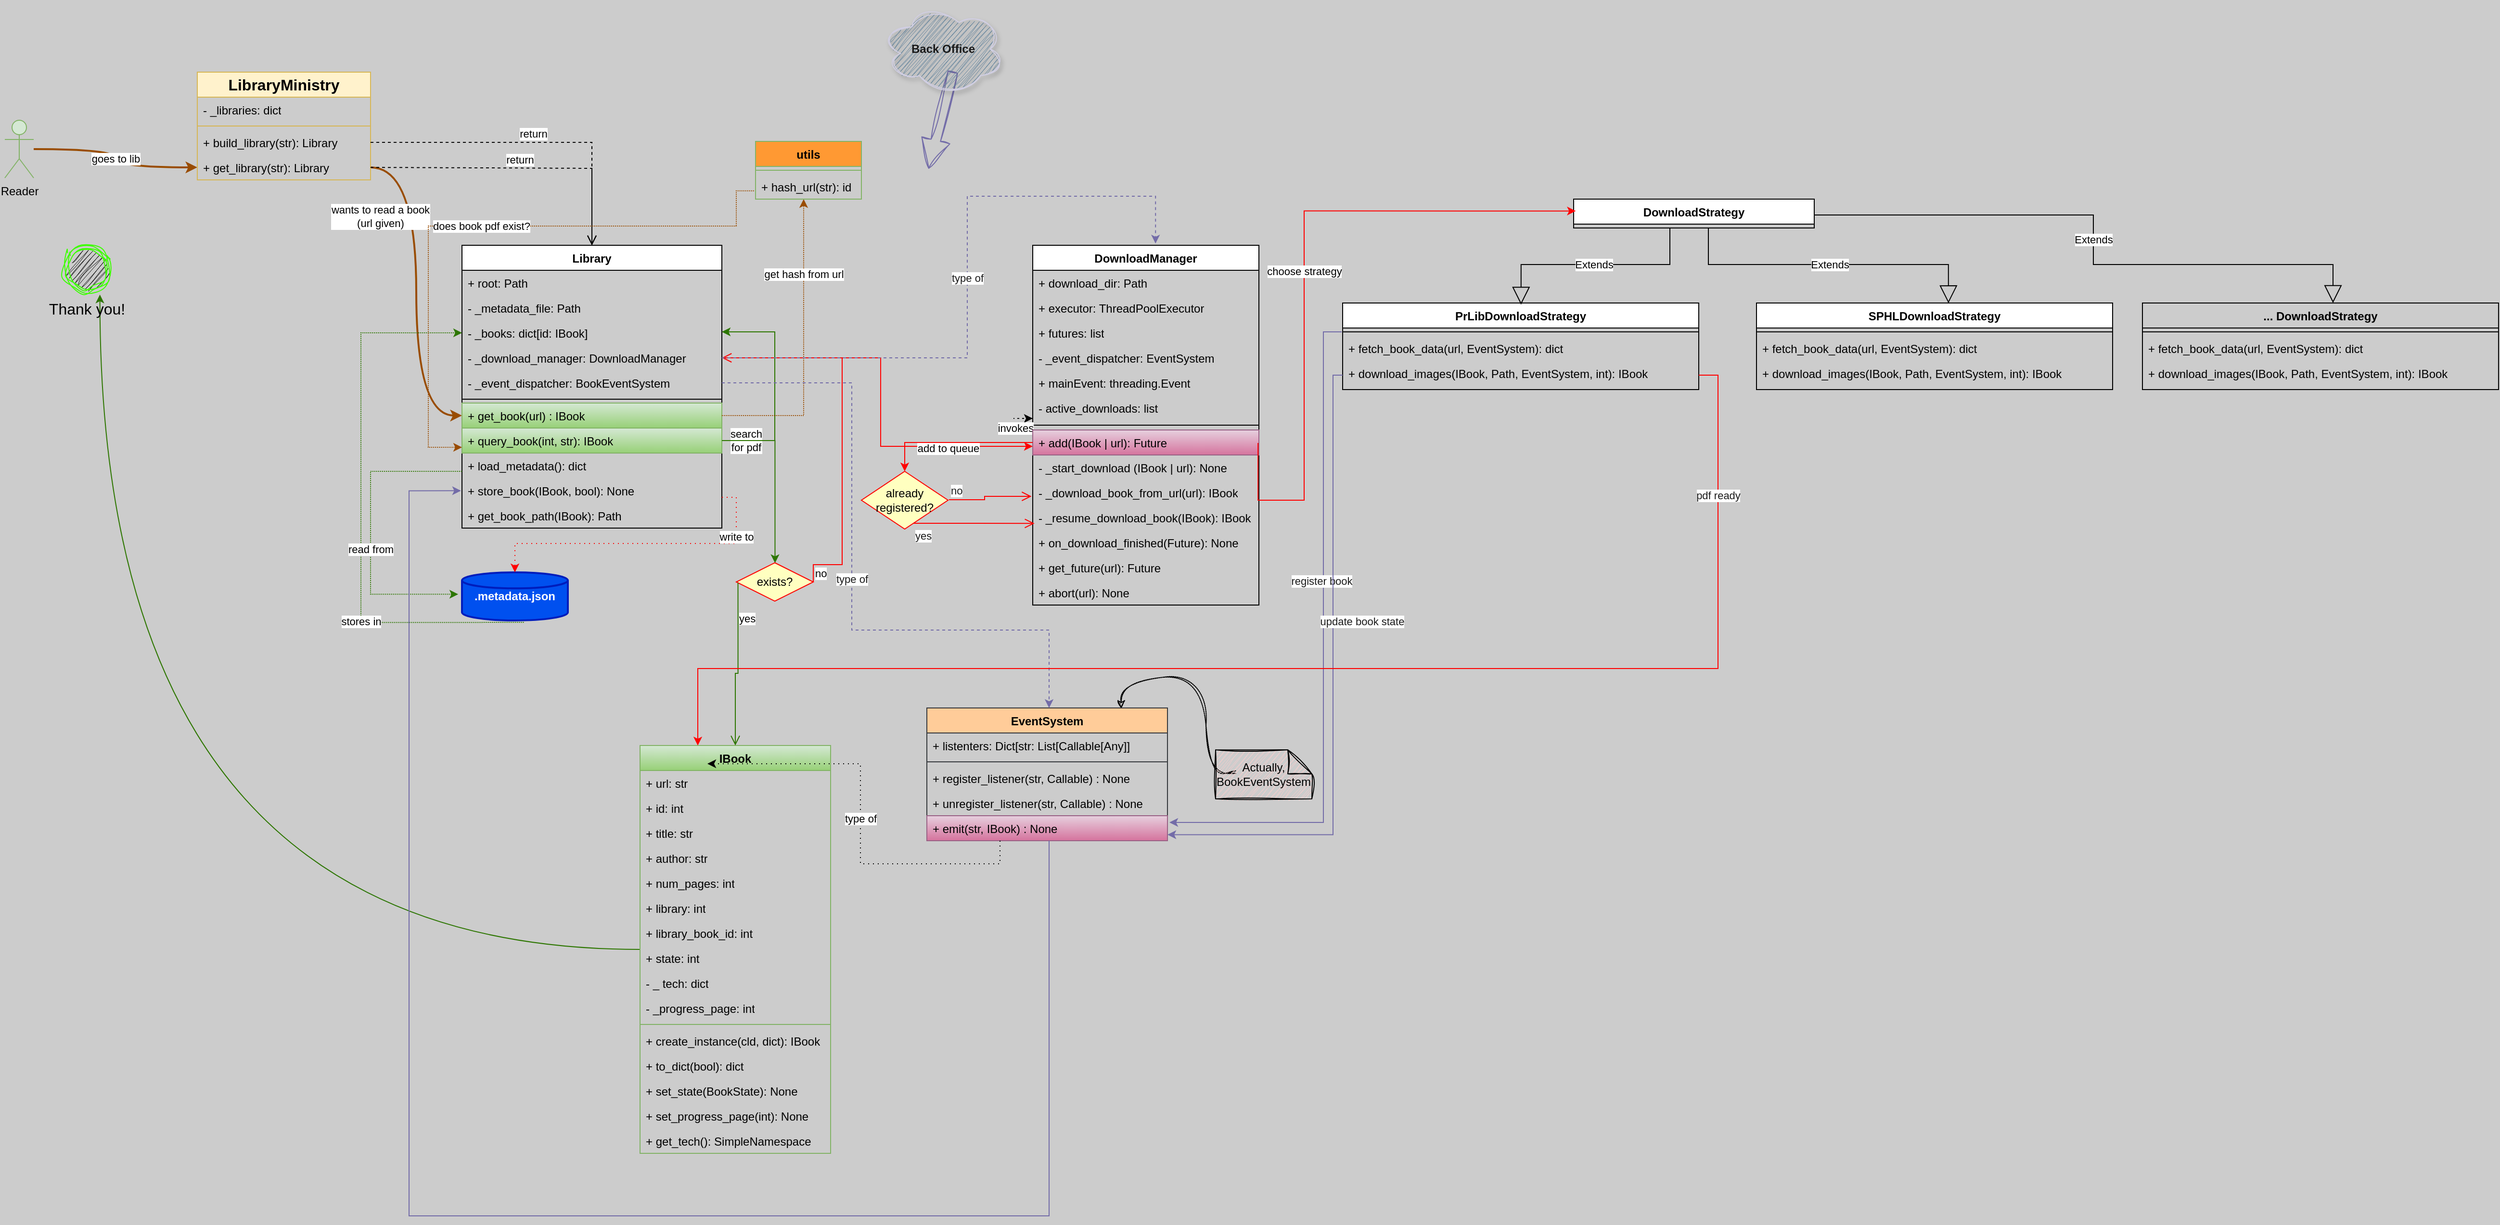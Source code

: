 <mxfile version="22.0.8" type="github">
  <diagram id="C5RBs43oDa-KdzZeNtuy" name="core">
    <mxGraphModel dx="1050" dy="566" grid="1" gridSize="10" guides="1" tooltips="1" connect="1" arrows="1" fold="1" page="1" pageScale="1" pageWidth="1400" pageHeight="500" background="#CCCCCC" math="0" shadow="0">
      <root>
        <mxCell id="WIyWlLk6GJQsqaUBKTNV-0" />
        <mxCell id="WIyWlLk6GJQsqaUBKTNV-1" parent="WIyWlLk6GJQsqaUBKTNV-0" />
        <mxCell id="P9E268Bw0gb1X7N-w08P-104" value="goes to lib" style="edgeStyle=orthogonalEdgeStyle;orthogonalLoop=1;jettySize=auto;html=1;strokeWidth=2;curved=1;strokeColor=#994C00;" parent="WIyWlLk6GJQsqaUBKTNV-1" source="P9E268Bw0gb1X7N-w08P-6" target="P9E268Bw0gb1X7N-w08P-27" edge="1">
          <mxGeometry relative="1" as="geometry">
            <mxPoint x="122" y="231" as="sourcePoint" />
          </mxGeometry>
        </mxCell>
        <mxCell id="P9E268Bw0gb1X7N-w08P-105" value="wants to read a book&lt;br&gt;(url given)" style="edgeStyle=orthogonalEdgeStyle;orthogonalLoop=1;jettySize=auto;html=1;strokeWidth=2;shadow=0;curved=1;strokeColor=#994C00;" parent="WIyWlLk6GJQsqaUBKTNV-1" source="P9E268Bw0gb1X7N-w08P-27" target="P9E268Bw0gb1X7N-w08P-28" edge="1">
          <mxGeometry x="-0.442" y="-38" relative="1" as="geometry">
            <mxPoint x="112" y="361" as="sourcePoint" />
            <mxPoint x="512" y="511" as="targetPoint" />
            <mxPoint as="offset" />
          </mxGeometry>
        </mxCell>
        <mxCell id="P9E268Bw0gb1X7N-w08P-6" value="Reader" style="shape=umlActor;verticalLabelPosition=bottom;verticalAlign=top;html=1;fillColor=#d5e8d4;strokeColor=#82b366;" parent="WIyWlLk6GJQsqaUBKTNV-1" vertex="1">
          <mxGeometry x="82" y="201" width="30" height="60" as="geometry" />
        </mxCell>
        <mxCell id="P9E268Bw0gb1X7N-w08P-15" value="LibraryMinistry" style="swimlane;fontStyle=1;align=center;verticalAlign=middle;childLayout=stackLayout;horizontal=1;startSize=26;horizontalStack=0;resizeParent=1;resizeParentMax=0;resizeLast=0;collapsible=1;marginBottom=0;whiteSpace=wrap;html=1;fillColor=#fff2cc;strokeColor=#d6b656;fontSize=16;" parent="WIyWlLk6GJQsqaUBKTNV-1" vertex="1">
          <mxGeometry x="282" y="151" width="180" height="112" as="geometry">
            <mxRectangle x="110" y="200" width="100" height="30" as="alternateBounds" />
          </mxGeometry>
        </mxCell>
        <mxCell id="P9E268Bw0gb1X7N-w08P-19" value="- _libraries: dict" style="text;strokeColor=none;fillColor=none;align=left;verticalAlign=top;spacingLeft=4;spacingRight=4;overflow=hidden;rotatable=0;points=[[0,0.5],[1,0.5]];portConstraint=eastwest;whiteSpace=wrap;html=1;" parent="P9E268Bw0gb1X7N-w08P-15" vertex="1">
          <mxGeometry y="26" width="180" height="26" as="geometry" />
        </mxCell>
        <mxCell id="P9E268Bw0gb1X7N-w08P-17" value="" style="line;strokeWidth=1;fillColor=none;align=left;verticalAlign=middle;spacingTop=-1;spacingLeft=3;spacingRight=3;rotatable=0;labelPosition=right;points=[];portConstraint=eastwest;strokeColor=inherit;" parent="P9E268Bw0gb1X7N-w08P-15" vertex="1">
          <mxGeometry y="52" width="180" height="8" as="geometry" />
        </mxCell>
        <mxCell id="P9E268Bw0gb1X7N-w08P-18" value="+ build_library(str): Library" style="text;strokeColor=none;fillColor=none;align=left;verticalAlign=top;spacingLeft=4;spacingRight=4;overflow=hidden;rotatable=0;points=[[0,0.5],[1,0.5]];portConstraint=eastwest;whiteSpace=wrap;html=1;" parent="P9E268Bw0gb1X7N-w08P-15" vertex="1">
          <mxGeometry y="60" width="180" height="26" as="geometry" />
        </mxCell>
        <mxCell id="P9E268Bw0gb1X7N-w08P-27" value="+ get_library(str): Library" style="text;strokeColor=none;fillColor=none;align=left;verticalAlign=top;spacingLeft=4;spacingRight=4;overflow=hidden;rotatable=0;points=[[0,0.5],[1,0.5]];portConstraint=eastwest;whiteSpace=wrap;html=1;" parent="P9E268Bw0gb1X7N-w08P-15" vertex="1">
          <mxGeometry y="86" width="180" height="26" as="geometry" />
        </mxCell>
        <mxCell id="P9E268Bw0gb1X7N-w08P-23" value="Library" style="swimlane;fontStyle=1;align=center;verticalAlign=top;childLayout=stackLayout;horizontal=1;startSize=26;horizontalStack=0;resizeParent=1;resizeParentMax=0;resizeLast=0;collapsible=1;marginBottom=0;whiteSpace=wrap;html=1;" parent="WIyWlLk6GJQsqaUBKTNV-1" vertex="1">
          <mxGeometry x="557" y="331" width="270" height="294" as="geometry" />
        </mxCell>
        <mxCell id="P9E268Bw0gb1X7N-w08P-24" value="+ root: Path" style="text;strokeColor=none;fillColor=none;align=left;verticalAlign=top;spacingLeft=4;spacingRight=4;overflow=hidden;rotatable=0;points=[[0,0.5],[1,0.5]];portConstraint=eastwest;whiteSpace=wrap;html=1;" parent="P9E268Bw0gb1X7N-w08P-23" vertex="1">
          <mxGeometry y="26" width="270" height="26" as="geometry" />
        </mxCell>
        <mxCell id="P9E268Bw0gb1X7N-w08P-30" value="- _metadata_file: Path" style="text;strokeColor=none;fillColor=none;align=left;verticalAlign=top;spacingLeft=4;spacingRight=4;overflow=hidden;rotatable=0;points=[[0,0.5],[1,0.5]];portConstraint=eastwest;whiteSpace=wrap;html=1;" parent="P9E268Bw0gb1X7N-w08P-23" vertex="1">
          <mxGeometry y="52" width="270" height="26" as="geometry" />
        </mxCell>
        <mxCell id="P9E268Bw0gb1X7N-w08P-33" value="- _books: dict[id: IBook]" style="text;strokeColor=none;fillColor=none;align=left;verticalAlign=top;spacingLeft=4;spacingRight=4;overflow=hidden;rotatable=0;points=[[0,0.5],[1,0.5]];portConstraint=eastwest;whiteSpace=wrap;html=1;" parent="P9E268Bw0gb1X7N-w08P-23" vertex="1">
          <mxGeometry y="78" width="270" height="26" as="geometry" />
        </mxCell>
        <mxCell id="P9E268Bw0gb1X7N-w08P-36" value="- _download_manager: DownloadManager" style="text;strokeColor=none;fillColor=none;align=left;verticalAlign=top;spacingLeft=4;spacingRight=4;overflow=hidden;rotatable=0;points=[[0,0.5],[1,0.5]];portConstraint=eastwest;whiteSpace=wrap;html=1;" parent="P9E268Bw0gb1X7N-w08P-23" vertex="1">
          <mxGeometry y="104" width="270" height="26" as="geometry" />
        </mxCell>
        <mxCell id="P9E268Bw0gb1X7N-w08P-35" value="- _event_dispatcher: BookEventSystem" style="text;strokeColor=none;fillColor=none;align=left;verticalAlign=top;spacingLeft=4;spacingRight=4;overflow=hidden;rotatable=0;points=[[0,0.5],[1,0.5]];portConstraint=eastwest;whiteSpace=wrap;html=1;" parent="P9E268Bw0gb1X7N-w08P-23" vertex="1">
          <mxGeometry y="130" width="270" height="26" as="geometry" />
        </mxCell>
        <mxCell id="P9E268Bw0gb1X7N-w08P-25" value="" style="line;strokeWidth=1;fillColor=none;align=left;verticalAlign=middle;spacingTop=-1;spacingLeft=3;spacingRight=3;rotatable=0;labelPosition=right;points=[];portConstraint=eastwest;strokeColor=inherit;" parent="P9E268Bw0gb1X7N-w08P-23" vertex="1">
          <mxGeometry y="156" width="270" height="8" as="geometry" />
        </mxCell>
        <mxCell id="P9E268Bw0gb1X7N-w08P-28" value="+ get_book(url) : IBook" style="text;strokeColor=#82b366;fillColor=#d5e8d4;align=left;verticalAlign=top;spacingLeft=4;spacingRight=4;overflow=hidden;rotatable=0;points=[[0,0.5],[1,0.5]];portConstraint=eastwest;whiteSpace=wrap;html=1;gradientColor=#97d077;" parent="P9E268Bw0gb1X7N-w08P-23" vertex="1">
          <mxGeometry y="164" width="270" height="26" as="geometry" />
        </mxCell>
        <mxCell id="P9E268Bw0gb1X7N-w08P-112" value="search&lt;br&gt;for pdf" style="edgeStyle=orthogonalEdgeStyle;rounded=0;orthogonalLoop=1;jettySize=auto;html=1;fillColor=#60a917;strokeColor=#2D7600;" parent="P9E268Bw0gb1X7N-w08P-23" source="P9E268Bw0gb1X7N-w08P-26" target="P9E268Bw0gb1X7N-w08P-33" edge="1">
          <mxGeometry x="-0.776" relative="1" as="geometry">
            <mxPoint x="335" y="90" as="targetPoint" />
            <Array as="points">
              <mxPoint x="325" y="203" />
              <mxPoint x="325" y="90" />
            </Array>
            <mxPoint as="offset" />
          </mxGeometry>
        </mxCell>
        <mxCell id="P9E268Bw0gb1X7N-w08P-26" value="+ query_book(int, str): IBook" style="text;strokeColor=#82b366;fillColor=#d5e8d4;align=left;verticalAlign=top;spacingLeft=4;spacingRight=4;overflow=hidden;rotatable=0;points=[[0,0.5],[1,0.5]];portConstraint=eastwest;whiteSpace=wrap;html=1;gradientColor=#97d077;" parent="P9E268Bw0gb1X7N-w08P-23" vertex="1">
          <mxGeometry y="190" width="270" height="26" as="geometry" />
        </mxCell>
        <mxCell id="P9E268Bw0gb1X7N-w08P-29" value="+ load_metadata(): dict" style="text;strokeColor=none;fillColor=none;align=left;verticalAlign=top;spacingLeft=4;spacingRight=4;overflow=hidden;rotatable=0;points=[[0,0.5],[1,0.5]];portConstraint=eastwest;whiteSpace=wrap;html=1;" parent="P9E268Bw0gb1X7N-w08P-23" vertex="1">
          <mxGeometry y="216" width="270" height="26" as="geometry" />
        </mxCell>
        <mxCell id="P9E268Bw0gb1X7N-w08P-31" value="+ store_book(IBook, bool): None" style="text;strokeColor=none;fillColor=none;align=left;verticalAlign=top;spacingLeft=4;spacingRight=4;overflow=hidden;rotatable=0;points=[[0,0.5],[1,0.5]];portConstraint=eastwest;whiteSpace=wrap;html=1;" parent="P9E268Bw0gb1X7N-w08P-23" vertex="1">
          <mxGeometry y="242" width="270" height="26" as="geometry" />
        </mxCell>
        <mxCell id="P9E268Bw0gb1X7N-w08P-34" value="+ get_book_path(IBook): Path" style="text;strokeColor=none;fillColor=none;align=left;verticalAlign=top;spacingLeft=4;spacingRight=4;overflow=hidden;rotatable=0;points=[[0,0.5],[1,0.5]];portConstraint=eastwest;whiteSpace=wrap;html=1;" parent="P9E268Bw0gb1X7N-w08P-23" vertex="1">
          <mxGeometry y="268" width="270" height="26" as="geometry" />
        </mxCell>
        <mxCell id="P9E268Bw0gb1X7N-w08P-42" value="return" style="html=1;verticalAlign=bottom;endArrow=open;dashed=1;endSize=8;curved=0;rounded=0;entryX=0.5;entryY=0;entryDx=0;entryDy=0;exitX=1;exitY=0.5;exitDx=0;exitDy=0;" parent="WIyWlLk6GJQsqaUBKTNV-1" source="P9E268Bw0gb1X7N-w08P-18" target="P9E268Bw0gb1X7N-w08P-23" edge="1">
          <mxGeometry relative="1" as="geometry">
            <mxPoint x="652" y="191" as="sourcePoint" />
            <mxPoint x="662" y="381" as="targetPoint" />
            <Array as="points">
              <mxPoint x="692" y="224" />
            </Array>
          </mxGeometry>
        </mxCell>
        <mxCell id="P9E268Bw0gb1X7N-w08P-43" value="return" style="html=1;verticalAlign=bottom;endArrow=open;dashed=1;endSize=8;curved=0;rounded=0;exitX=1;exitY=0.5;exitDx=0;exitDy=0;" parent="WIyWlLk6GJQsqaUBKTNV-1" source="P9E268Bw0gb1X7N-w08P-27" target="P9E268Bw0gb1X7N-w08P-23" edge="1">
          <mxGeometry relative="1" as="geometry">
            <mxPoint x="567" y="274" as="sourcePoint" />
            <mxPoint x="812" y="301" as="targetPoint" />
            <Array as="points">
              <mxPoint x="692" y="251" />
            </Array>
          </mxGeometry>
        </mxCell>
        <mxCell id="P9E268Bw0gb1X7N-w08P-164" style="edgeStyle=orthogonalEdgeStyle;orthogonalLoop=1;jettySize=auto;html=1;sketch=1;curveFitting=1;jiggle=2;strokeColor=none;dashed=1;dashPattern=1 4;curved=1;shadow=0;" parent="WIyWlLk6GJQsqaUBKTNV-1" source="P9E268Bw0gb1X7N-w08P-53" target="P9E268Bw0gb1X7N-w08P-163" edge="1">
          <mxGeometry relative="1" as="geometry" />
        </mxCell>
        <mxCell id="P9E268Bw0gb1X7N-w08P-165" style="edgeStyle=orthogonalEdgeStyle;orthogonalLoop=1;jettySize=auto;html=1;sketch=1;curveFitting=1;jiggle=2;dashed=1;dashPattern=1 1;curved=1;entryX=0.808;entryY=0.004;entryDx=0;entryDy=0;entryPerimeter=0;" parent="WIyWlLk6GJQsqaUBKTNV-1" target="P9E268Bw0gb1X7N-w08P-158" edge="1">
          <mxGeometry relative="1" as="geometry">
            <Array as="points">
              <mxPoint x="1370" y="880" />
              <mxPoint x="1330" y="880" />
              <mxPoint x="1330" y="780" />
              <mxPoint x="1244" y="780" />
            </Array>
            <mxPoint x="1350" y="880" as="sourcePoint" />
            <mxPoint x="1330" y="790" as="targetPoint" />
          </mxGeometry>
        </mxCell>
        <mxCell id="P9E268Bw0gb1X7N-w08P-53" value="Actually, BookEventSystem" style="shape=note2;boundedLbl=1;whiteSpace=wrap;html=1;size=25;verticalAlign=middle;align=center;fillColor=#f8cecc;strokeColor=default;sketch=1;curveFitting=1;jiggle=2;shadow=0;" parent="WIyWlLk6GJQsqaUBKTNV-1" vertex="1">
          <mxGeometry x="1340" y="855.5" width="100" height="51" as="geometry" />
        </mxCell>
        <mxCell id="P9E268Bw0gb1X7N-w08P-54" value="DownloadManager" style="swimlane;fontStyle=1;align=center;verticalAlign=top;childLayout=stackLayout;horizontal=1;startSize=26;horizontalStack=0;resizeParent=1;resizeParentMax=0;resizeLast=0;collapsible=1;marginBottom=0;whiteSpace=wrap;html=1;" parent="WIyWlLk6GJQsqaUBKTNV-1" vertex="1">
          <mxGeometry x="1150" y="331" width="235" height="374" as="geometry" />
        </mxCell>
        <mxCell id="P9E268Bw0gb1X7N-w08P-55" value="+ download_dir: Path" style="text;strokeColor=none;fillColor=none;align=left;verticalAlign=top;spacingLeft=4;spacingRight=4;overflow=hidden;rotatable=0;points=[[0,0.5],[1,0.5]];portConstraint=eastwest;whiteSpace=wrap;html=1;" parent="P9E268Bw0gb1X7N-w08P-54" vertex="1">
          <mxGeometry y="26" width="235" height="26" as="geometry" />
        </mxCell>
        <mxCell id="P9E268Bw0gb1X7N-w08P-60" value="+ executor: ThreadPoolExecutor" style="text;strokeColor=none;fillColor=none;align=left;verticalAlign=top;spacingLeft=4;spacingRight=4;overflow=hidden;rotatable=0;points=[[0,0.5],[1,0.5]];portConstraint=eastwest;whiteSpace=wrap;html=1;" parent="P9E268Bw0gb1X7N-w08P-54" vertex="1">
          <mxGeometry y="52" width="235" height="26" as="geometry" />
        </mxCell>
        <mxCell id="P9E268Bw0gb1X7N-w08P-64" value="+ futures: list" style="text;strokeColor=none;fillColor=none;align=left;verticalAlign=top;spacingLeft=4;spacingRight=4;overflow=hidden;rotatable=0;points=[[0,0.5],[1,0.5]];portConstraint=eastwest;whiteSpace=wrap;html=1;" parent="P9E268Bw0gb1X7N-w08P-54" vertex="1">
          <mxGeometry y="78" width="235" height="26" as="geometry" />
        </mxCell>
        <mxCell id="P9E268Bw0gb1X7N-w08P-63" value="- _event_dispatcher: EventSystem" style="text;strokeColor=none;fillColor=none;align=left;verticalAlign=top;spacingLeft=4;spacingRight=4;overflow=hidden;rotatable=0;points=[[0,0.5],[1,0.5]];portConstraint=eastwest;whiteSpace=wrap;html=1;" parent="P9E268Bw0gb1X7N-w08P-54" vertex="1">
          <mxGeometry y="104" width="235" height="26" as="geometry" />
        </mxCell>
        <mxCell id="62WGo5W9SfJ_OpLhTYwa-5" value="+ mainEvent: threading.Event" style="text;strokeColor=none;fillColor=none;align=left;verticalAlign=top;spacingLeft=4;spacingRight=4;overflow=hidden;rotatable=0;points=[[0,0.5],[1,0.5]];portConstraint=eastwest;whiteSpace=wrap;html=1;" vertex="1" parent="P9E268Bw0gb1X7N-w08P-54">
          <mxGeometry y="130" width="235" height="26" as="geometry" />
        </mxCell>
        <mxCell id="62WGo5W9SfJ_OpLhTYwa-6" value="- active_downloads: list" style="text;strokeColor=none;fillColor=none;align=left;verticalAlign=top;spacingLeft=4;spacingRight=4;overflow=hidden;rotatable=0;points=[[0,0.5],[1,0.5]];portConstraint=eastwest;whiteSpace=wrap;html=1;" vertex="1" parent="P9E268Bw0gb1X7N-w08P-54">
          <mxGeometry y="156" width="235" height="26" as="geometry" />
        </mxCell>
        <mxCell id="P9E268Bw0gb1X7N-w08P-56" value="" style="line;strokeWidth=1;fillColor=none;align=left;verticalAlign=middle;spacingTop=-1;spacingLeft=3;spacingRight=3;rotatable=0;labelPosition=right;points=[];portConstraint=eastwest;strokeColor=inherit;" parent="P9E268Bw0gb1X7N-w08P-54" vertex="1">
          <mxGeometry y="182" width="235" height="10" as="geometry" />
        </mxCell>
        <mxCell id="P9E268Bw0gb1X7N-w08P-88" value="invokes" style="edgeStyle=orthogonalEdgeStyle;rounded=0;orthogonalLoop=1;jettySize=auto;html=1;dashed=1;dashPattern=1 4;" parent="P9E268Bw0gb1X7N-w08P-54" source="62WGo5W9SfJ_OpLhTYwa-6" edge="1">
          <mxGeometry x="0.104" y="-10" relative="1" as="geometry">
            <mxPoint y="180" as="targetPoint" />
            <Array as="points">
              <mxPoint x="-20" y="180" />
            </Array>
            <mxPoint as="offset" />
          </mxGeometry>
        </mxCell>
        <mxCell id="P9E268Bw0gb1X7N-w08P-57" value="+ add(IBook | url): Future" style="text;strokeColor=#996185;fillColor=#e6d0de;align=left;verticalAlign=top;spacingLeft=4;spacingRight=4;overflow=hidden;rotatable=0;points=[[0,0.5],[1,0.5]];portConstraint=eastwest;whiteSpace=wrap;html=1;gradientColor=#d5739d;" parent="P9E268Bw0gb1X7N-w08P-54" vertex="1">
          <mxGeometry y="192" width="235" height="26" as="geometry" />
        </mxCell>
        <mxCell id="P9E268Bw0gb1X7N-w08P-58" value="- _start_download (IBook | url): None" style="text;strokeColor=none;fillColor=none;align=left;verticalAlign=top;spacingLeft=4;spacingRight=4;overflow=hidden;rotatable=0;points=[[0,0.5],[1,0.5]];portConstraint=eastwest;whiteSpace=wrap;html=1;" parent="P9E268Bw0gb1X7N-w08P-54" vertex="1">
          <mxGeometry y="218" width="235" height="26" as="geometry" />
        </mxCell>
        <mxCell id="P9E268Bw0gb1X7N-w08P-59" value="- _download_book_from_url(url): IBook" style="text;strokeColor=none;fillColor=none;align=left;verticalAlign=top;spacingLeft=4;spacingRight=4;overflow=hidden;rotatable=0;points=[[0,0.5],[1,0.5]];portConstraint=eastwest;whiteSpace=wrap;html=1;" parent="P9E268Bw0gb1X7N-w08P-54" vertex="1">
          <mxGeometry y="244" width="235" height="26" as="geometry" />
        </mxCell>
        <mxCell id="P9E268Bw0gb1X7N-w08P-61" value="- _resume_download_book(IBook): IBook" style="text;strokeColor=none;fillColor=none;align=left;verticalAlign=top;spacingLeft=4;spacingRight=4;overflow=hidden;rotatable=0;points=[[0,0.5],[1,0.5]];portConstraint=eastwest;whiteSpace=wrap;html=1;" parent="P9E268Bw0gb1X7N-w08P-54" vertex="1">
          <mxGeometry y="270" width="235" height="26" as="geometry" />
        </mxCell>
        <mxCell id="62WGo5W9SfJ_OpLhTYwa-8" value="+ on_download_finished(Future): None" style="text;strokeColor=none;fillColor=none;align=left;verticalAlign=top;spacingLeft=4;spacingRight=4;overflow=hidden;rotatable=0;points=[[0,0.5],[1,0.5]];portConstraint=eastwest;whiteSpace=wrap;html=1;" vertex="1" parent="P9E268Bw0gb1X7N-w08P-54">
          <mxGeometry y="296" width="235" height="26" as="geometry" />
        </mxCell>
        <mxCell id="62WGo5W9SfJ_OpLhTYwa-9" value="+ get_future(url): Future" style="text;strokeColor=none;fillColor=none;align=left;verticalAlign=top;spacingLeft=4;spacingRight=4;overflow=hidden;rotatable=0;points=[[0,0.5],[1,0.5]];portConstraint=eastwest;whiteSpace=wrap;html=1;" vertex="1" parent="P9E268Bw0gb1X7N-w08P-54">
          <mxGeometry y="322" width="235" height="26" as="geometry" />
        </mxCell>
        <mxCell id="62WGo5W9SfJ_OpLhTYwa-10" value="+ abort(url): None" style="text;strokeColor=none;fillColor=none;align=left;verticalAlign=top;spacingLeft=4;spacingRight=4;overflow=hidden;rotatable=0;points=[[0,0.5],[1,0.5]];portConstraint=eastwest;whiteSpace=wrap;html=1;" vertex="1" parent="P9E268Bw0gb1X7N-w08P-54">
          <mxGeometry y="348" width="235" height="26" as="geometry" />
        </mxCell>
        <mxCell id="P9E268Bw0gb1X7N-w08P-76" style="rounded=0;orthogonalLoop=1;jettySize=auto;html=1;exitX=1;exitY=0.5;exitDx=0;exitDy=0;jumpStyle=none;edgeStyle=orthogonalEdgeStyle;fillColor=#0050ef;strokeColor=#FF0000;" parent="WIyWlLk6GJQsqaUBKTNV-1" source="P9E268Bw0gb1X7N-w08P-36" target="P9E268Bw0gb1X7N-w08P-57" edge="1">
          <mxGeometry relative="1" as="geometry">
            <mxPoint x="1062" y="261" as="targetPoint" />
            <Array as="points">
              <mxPoint x="992" y="448" />
              <mxPoint x="992" y="540" />
            </Array>
          </mxGeometry>
        </mxCell>
        <mxCell id="P9E268Bw0gb1X7N-w08P-127" value="add to queue" style="edgeLabel;html=1;align=center;verticalAlign=middle;resizable=0;points=[];" parent="P9E268Bw0gb1X7N-w08P-76" vertex="1" connectable="0">
          <mxGeometry x="0.08" y="-1" relative="1" as="geometry">
            <mxPoint x="71" y="35" as="offset" />
          </mxGeometry>
        </mxCell>
        <mxCell id="P9E268Bw0gb1X7N-w08P-93" value="get hash from url" style="edgeStyle=orthogonalEdgeStyle;rounded=0;orthogonalLoop=1;jettySize=auto;html=1;fillColor=#60a917;strokeColor=#994C00;dashed=1;dashPattern=1 1;" parent="WIyWlLk6GJQsqaUBKTNV-1" source="P9E268Bw0gb1X7N-w08P-28" target="P9E268Bw0gb1X7N-w08P-97" edge="1">
          <mxGeometry x="0.497" relative="1" as="geometry">
            <mxPoint x="532" y="831" as="targetPoint" />
            <mxPoint x="922" y="581" as="sourcePoint" />
            <Array as="points">
              <mxPoint x="912" y="508" />
            </Array>
            <mxPoint as="offset" />
          </mxGeometry>
        </mxCell>
        <mxCell id="P9E268Bw0gb1X7N-w08P-103" value="stores in" style="edgeStyle=orthogonalEdgeStyle;rounded=0;orthogonalLoop=1;jettySize=auto;html=1;fillColor=#60a917;strokeColor=#2D7600;dashed=1;dashPattern=1 1;exitX=0.584;exitY=1.041;exitDx=0;exitDy=0;exitPerimeter=0;" parent="WIyWlLk6GJQsqaUBKTNV-1" source="P9E268Bw0gb1X7N-w08P-99" target="P9E268Bw0gb1X7N-w08P-33" edge="1">
          <mxGeometry x="-0.409" relative="1" as="geometry">
            <mxPoint x="492" y="721" as="sourcePoint" />
            <Array as="points">
              <mxPoint x="452" y="723" />
              <mxPoint x="452" y="422" />
            </Array>
            <mxPoint as="offset" />
          </mxGeometry>
        </mxCell>
        <mxCell id="P9E268Bw0gb1X7N-w08P-99" value=".metadata.json" style="strokeWidth=2;html=1;shape=mxgraph.flowchart.database;whiteSpace=wrap;fillColor=#0050ef;strokeColor=#001DBC;labelPosition=center;verticalLabelPosition=middle;align=center;verticalAlign=middle;fontColor=#ffffff;fontStyle=1" parent="WIyWlLk6GJQsqaUBKTNV-1" vertex="1">
          <mxGeometry x="557" y="671" width="110" height="50" as="geometry" />
        </mxCell>
        <mxCell id="P9E268Bw0gb1X7N-w08P-102" value="write to" style="edgeStyle=orthogonalEdgeStyle;rounded=0;orthogonalLoop=1;jettySize=auto;html=1;fillColor=#60a917;strokeColor=#FF0000;dashed=1;dashPattern=1 4;" parent="WIyWlLk6GJQsqaUBKTNV-1" source="P9E268Bw0gb1X7N-w08P-31" edge="1">
          <mxGeometry x="-0.656" relative="1" as="geometry">
            <mxPoint x="567" y="588.17" as="sourcePoint" />
            <mxPoint x="612" y="671" as="targetPoint" />
            <Array as="points">
              <mxPoint x="842" y="593" />
              <mxPoint x="842" y="641" />
              <mxPoint x="612" y="641" />
            </Array>
            <mxPoint as="offset" />
          </mxGeometry>
        </mxCell>
        <mxCell id="P9E268Bw0gb1X7N-w08P-101" value="read from" style="edgeStyle=orthogonalEdgeStyle;rounded=0;orthogonalLoop=1;jettySize=auto;html=1;fillColor=#60a917;strokeColor=#2D7600;dashed=1;dashPattern=1 1;entryX=-0.036;entryY=0.455;entryDx=0;entryDy=0;entryPerimeter=0;" parent="WIyWlLk6GJQsqaUBKTNV-1" source="P9E268Bw0gb1X7N-w08P-29" target="P9E268Bw0gb1X7N-w08P-99" edge="1">
          <mxGeometry x="0.118" relative="1" as="geometry">
            <mxPoint x="432" y="561" as="sourcePoint" />
            <Array as="points">
              <mxPoint x="462" y="566" />
              <mxPoint x="462" y="694" />
            </Array>
            <mxPoint as="offset" />
          </mxGeometry>
        </mxCell>
        <mxCell id="P9E268Bw0gb1X7N-w08P-106" value="does book pdf exist?" style="edgeStyle=orthogonalEdgeStyle;rounded=0;orthogonalLoop=1;jettySize=auto;html=1;fillColor=#60a917;strokeColor=#994C00;dashed=1;dashPattern=1 1;exitX=-0.015;exitY=0.669;exitDx=0;exitDy=0;exitPerimeter=0;" parent="WIyWlLk6GJQsqaUBKTNV-1" source="P9E268Bw0gb1X7N-w08P-97" target="P9E268Bw0gb1X7N-w08P-26" edge="1">
          <mxGeometry relative="1" as="geometry">
            <mxPoint x="322" y="541" as="targetPoint" />
            <mxPoint x="1022" y="271" as="sourcePoint" />
            <Array as="points">
              <mxPoint x="842" y="274" />
              <mxPoint x="842" y="311" />
              <mxPoint x="522" y="311" />
              <mxPoint x="522" y="541" />
            </Array>
          </mxGeometry>
        </mxCell>
        <mxCell id="P9E268Bw0gb1X7N-w08P-107" style="edgeStyle=orthogonalEdgeStyle;rounded=0;orthogonalLoop=1;jettySize=auto;html=1;fillColor=#60a917;strokeColor=#2D7600;entryX=0.503;entryY=0.008;entryDx=0;entryDy=0;entryPerimeter=0;" parent="WIyWlLk6GJQsqaUBKTNV-1" source="P9E268Bw0gb1X7N-w08P-26" target="P9E268Bw0gb1X7N-w08P-130" edge="1">
          <mxGeometry relative="1" as="geometry">
            <mxPoint x="862" y="661" as="targetPoint" />
            <Array as="points">
              <mxPoint x="882" y="534" />
            </Array>
          </mxGeometry>
        </mxCell>
        <mxCell id="P9E268Bw0gb1X7N-w08P-129" style="orthogonalLoop=1;jettySize=auto;html=1;fillColor=#60a917;strokeColor=#2D7600;entryX=0.776;entryY=1.024;entryDx=0;entryDy=0;entryPerimeter=0;edgeStyle=orthogonalEdgeStyle;curved=1;" parent="WIyWlLk6GJQsqaUBKTNV-1" source="P9E268Bw0gb1X7N-w08P-113" target="P9E268Bw0gb1X7N-w08P-128" edge="1">
          <mxGeometry relative="1" as="geometry">
            <mxPoint x="362" y="801" as="targetPoint" />
          </mxGeometry>
        </mxCell>
        <mxCell id="P9E268Bw0gb1X7N-w08P-113" value="IBook" style="swimlane;fontStyle=1;align=center;verticalAlign=top;childLayout=stackLayout;horizontal=1;startSize=26;horizontalStack=0;resizeParent=1;resizeParentMax=0;resizeLast=0;collapsible=1;marginBottom=0;whiteSpace=wrap;html=1;fillColor=#d5e8d4;strokeColor=#82b366;gradientColor=#97d077;" parent="WIyWlLk6GJQsqaUBKTNV-1" vertex="1">
          <mxGeometry x="742" y="851" width="198" height="424" as="geometry">
            <mxRectangle x="742" y="851" width="70" height="30" as="alternateBounds" />
          </mxGeometry>
        </mxCell>
        <mxCell id="P9E268Bw0gb1X7N-w08P-114" value="+ url: str" style="text;strokeColor=none;fillColor=none;align=left;verticalAlign=top;spacingLeft=4;spacingRight=4;overflow=hidden;rotatable=0;points=[[0,0.5],[1,0.5]];portConstraint=eastwest;whiteSpace=wrap;html=1;" parent="P9E268Bw0gb1X7N-w08P-113" vertex="1">
          <mxGeometry y="26" width="198" height="26" as="geometry" />
        </mxCell>
        <mxCell id="P9E268Bw0gb1X7N-w08P-123" value="+ id: int" style="text;strokeColor=none;fillColor=none;align=left;verticalAlign=top;spacingLeft=4;spacingRight=4;overflow=hidden;rotatable=0;points=[[0,0.5],[1,0.5]];portConstraint=eastwest;whiteSpace=wrap;html=1;" parent="P9E268Bw0gb1X7N-w08P-113" vertex="1">
          <mxGeometry y="52" width="198" height="26" as="geometry" />
        </mxCell>
        <mxCell id="P9E268Bw0gb1X7N-w08P-118" value="+ title: str" style="text;strokeColor=none;fillColor=none;align=left;verticalAlign=top;spacingLeft=4;spacingRight=4;overflow=hidden;rotatable=0;points=[[0,0.5],[1,0.5]];portConstraint=eastwest;whiteSpace=wrap;html=1;" parent="P9E268Bw0gb1X7N-w08P-113" vertex="1">
          <mxGeometry y="78" width="198" height="26" as="geometry" />
        </mxCell>
        <mxCell id="P9E268Bw0gb1X7N-w08P-117" value="+ author: str" style="text;strokeColor=none;fillColor=none;align=left;verticalAlign=top;spacingLeft=4;spacingRight=4;overflow=hidden;rotatable=0;points=[[0,0.5],[1,0.5]];portConstraint=eastwest;whiteSpace=wrap;html=1;" parent="P9E268Bw0gb1X7N-w08P-113" vertex="1">
          <mxGeometry y="104" width="198" height="26" as="geometry" />
        </mxCell>
        <mxCell id="P9E268Bw0gb1X7N-w08P-119" value="+ num_pages: int" style="text;strokeColor=none;fillColor=none;align=left;verticalAlign=top;spacingLeft=4;spacingRight=4;overflow=hidden;rotatable=0;points=[[0,0.5],[1,0.5]];portConstraint=eastwest;whiteSpace=wrap;html=1;" parent="P9E268Bw0gb1X7N-w08P-113" vertex="1">
          <mxGeometry y="130" width="198" height="26" as="geometry" />
        </mxCell>
        <mxCell id="P9E268Bw0gb1X7N-w08P-125" value="+ library: int" style="text;strokeColor=none;fillColor=none;align=left;verticalAlign=top;spacingLeft=4;spacingRight=4;overflow=hidden;rotatable=0;points=[[0,0.5],[1,0.5]];portConstraint=eastwest;whiteSpace=wrap;html=1;" parent="P9E268Bw0gb1X7N-w08P-113" vertex="1">
          <mxGeometry y="156" width="198" height="26" as="geometry" />
        </mxCell>
        <mxCell id="P9E268Bw0gb1X7N-w08P-124" value="+ library_book_id: int" style="text;strokeColor=none;fillColor=none;align=left;verticalAlign=top;spacingLeft=4;spacingRight=4;overflow=hidden;rotatable=0;points=[[0,0.5],[1,0.5]];portConstraint=eastwest;whiteSpace=wrap;html=1;" parent="P9E268Bw0gb1X7N-w08P-113" vertex="1">
          <mxGeometry y="182" width="198" height="26" as="geometry" />
        </mxCell>
        <mxCell id="P9E268Bw0gb1X7N-w08P-120" value="+ state: int" style="text;strokeColor=none;fillColor=none;align=left;verticalAlign=top;spacingLeft=4;spacingRight=4;overflow=hidden;rotatable=0;points=[[0,0.5],[1,0.5]];portConstraint=eastwest;whiteSpace=wrap;html=1;" parent="P9E268Bw0gb1X7N-w08P-113" vertex="1">
          <mxGeometry y="208" width="198" height="26" as="geometry" />
        </mxCell>
        <mxCell id="P9E268Bw0gb1X7N-w08P-122" value="- _ tech: dict" style="text;strokeColor=none;fillColor=none;align=left;verticalAlign=top;spacingLeft=4;spacingRight=4;overflow=hidden;rotatable=0;points=[[0,0.5],[1,0.5]];portConstraint=eastwest;whiteSpace=wrap;html=1;" parent="P9E268Bw0gb1X7N-w08P-113" vertex="1">
          <mxGeometry y="234" width="198" height="26" as="geometry" />
        </mxCell>
        <mxCell id="P9E268Bw0gb1X7N-w08P-121" value="- _progress_page: int" style="text;strokeColor=none;fillColor=none;align=left;verticalAlign=top;spacingLeft=4;spacingRight=4;overflow=hidden;rotatable=0;points=[[0,0.5],[1,0.5]];portConstraint=eastwest;whiteSpace=wrap;html=1;" parent="P9E268Bw0gb1X7N-w08P-113" vertex="1">
          <mxGeometry y="260" width="198" height="26" as="geometry" />
        </mxCell>
        <mxCell id="P9E268Bw0gb1X7N-w08P-115" value="" style="line;strokeWidth=1;fillColor=none;align=left;verticalAlign=middle;spacingTop=-1;spacingLeft=3;spacingRight=3;rotatable=0;labelPosition=right;points=[];portConstraint=eastwest;strokeColor=inherit;" parent="P9E268Bw0gb1X7N-w08P-113" vertex="1">
          <mxGeometry y="286" width="198" height="8" as="geometry" />
        </mxCell>
        <mxCell id="62WGo5W9SfJ_OpLhTYwa-0" value="+ create_instance(cld, dict): IBook" style="text;strokeColor=none;fillColor=none;align=left;verticalAlign=top;spacingLeft=4;spacingRight=4;overflow=hidden;rotatable=0;points=[[0,0.5],[1,0.5]];portConstraint=eastwest;whiteSpace=wrap;html=1;" vertex="1" parent="P9E268Bw0gb1X7N-w08P-113">
          <mxGeometry y="294" width="198" height="26" as="geometry" />
        </mxCell>
        <mxCell id="P9E268Bw0gb1X7N-w08P-116" value="+ to_dict(bool): dict" style="text;strokeColor=none;fillColor=none;align=left;verticalAlign=top;spacingLeft=4;spacingRight=4;overflow=hidden;rotatable=0;points=[[0,0.5],[1,0.5]];portConstraint=eastwest;whiteSpace=wrap;html=1;" parent="P9E268Bw0gb1X7N-w08P-113" vertex="1">
          <mxGeometry y="320" width="198" height="26" as="geometry" />
        </mxCell>
        <mxCell id="62WGo5W9SfJ_OpLhTYwa-1" value="+ set_state(BookState): None" style="text;strokeColor=none;fillColor=none;align=left;verticalAlign=top;spacingLeft=4;spacingRight=4;overflow=hidden;rotatable=0;points=[[0,0.5],[1,0.5]];portConstraint=eastwest;whiteSpace=wrap;html=1;" vertex="1" parent="P9E268Bw0gb1X7N-w08P-113">
          <mxGeometry y="346" width="198" height="26" as="geometry" />
        </mxCell>
        <mxCell id="62WGo5W9SfJ_OpLhTYwa-2" value="+ set_progress_page(int): None" style="text;strokeColor=none;fillColor=none;align=left;verticalAlign=top;spacingLeft=4;spacingRight=4;overflow=hidden;rotatable=0;points=[[0,0.5],[1,0.5]];portConstraint=eastwest;whiteSpace=wrap;html=1;" vertex="1" parent="P9E268Bw0gb1X7N-w08P-113">
          <mxGeometry y="372" width="198" height="26" as="geometry" />
        </mxCell>
        <mxCell id="62WGo5W9SfJ_OpLhTYwa-3" value="+ get_tech(): SimpleNamespace" style="text;strokeColor=none;fillColor=none;align=left;verticalAlign=top;spacingLeft=4;spacingRight=4;overflow=hidden;rotatable=0;points=[[0,0.5],[1,0.5]];portConstraint=eastwest;whiteSpace=wrap;html=1;" vertex="1" parent="P9E268Bw0gb1X7N-w08P-113">
          <mxGeometry y="398" width="198" height="26" as="geometry" />
        </mxCell>
        <mxCell id="P9E268Bw0gb1X7N-w08P-128" value="&lt;font style=&quot;font-size: 16px;&quot;&gt;Thank you!&lt;/font&gt;" style="ellipse;html=1;shape=endState;fillColor=#000000;strokeColor=#3CFF00;sketch=1;curveFitting=1;jiggle=2;shadow=0;labelPosition=center;verticalLabelPosition=bottom;align=center;verticalAlign=top;" parent="WIyWlLk6GJQsqaUBKTNV-1" vertex="1">
          <mxGeometry x="142" y="331" width="50" height="50" as="geometry" />
        </mxCell>
        <mxCell id="P9E268Bw0gb1X7N-w08P-130" value="exists?" style="rhombus;whiteSpace=wrap;html=1;fontColor=#000000;fillColor=#ffffc0;strokeColor=#ff0000;" parent="WIyWlLk6GJQsqaUBKTNV-1" vertex="1">
          <mxGeometry x="842" y="661" width="80" height="40" as="geometry" />
        </mxCell>
        <mxCell id="P9E268Bw0gb1X7N-w08P-131" value="no" style="edgeStyle=orthogonalEdgeStyle;html=1;align=left;verticalAlign=bottom;endArrow=open;endSize=8;strokeColor=#FF0000;rounded=0;" parent="WIyWlLk6GJQsqaUBKTNV-1" target="P9E268Bw0gb1X7N-w08P-36" edge="1">
          <mxGeometry x="-1" relative="1" as="geometry">
            <mxPoint x="1137" y="721" as="targetPoint" />
            <mxPoint x="922" y="681" as="sourcePoint" />
            <Array as="points">
              <mxPoint x="952" y="663" />
              <mxPoint x="952" y="448" />
            </Array>
          </mxGeometry>
        </mxCell>
        <mxCell id="P9E268Bw0gb1X7N-w08P-132" value="yes" style="edgeStyle=orthogonalEdgeStyle;html=1;align=left;verticalAlign=top;endArrow=open;endSize=8;strokeColor=#2D7600;rounded=0;exitX=0.022;exitY=0.521;exitDx=0;exitDy=0;exitPerimeter=0;fillColor=#60a917;" parent="WIyWlLk6GJQsqaUBKTNV-1" source="P9E268Bw0gb1X7N-w08P-130" target="P9E268Bw0gb1X7N-w08P-113" edge="1">
          <mxGeometry x="-0.723" y="-1" relative="1" as="geometry">
            <mxPoint x="912" y="821" as="targetPoint" />
            <mxPoint x="852" y="721" as="sourcePoint" />
            <mxPoint as="offset" />
          </mxGeometry>
        </mxCell>
        <mxCell id="P9E268Bw0gb1X7N-w08P-134" value="DownloadStrategy" style="swimlane;fontStyle=1;align=center;verticalAlign=top;childLayout=stackLayout;horizontal=1;startSize=26;horizontalStack=0;resizeParent=1;resizeParentMax=0;resizeLast=0;collapsible=1;marginBottom=0;whiteSpace=wrap;html=1;" parent="WIyWlLk6GJQsqaUBKTNV-1" vertex="1" collapsed="1">
          <mxGeometry x="1712" y="283" width="250" height="30" as="geometry">
            <mxRectangle x="1300" y="232" width="370" height="90" as="alternateBounds" />
          </mxGeometry>
        </mxCell>
        <mxCell id="P9E268Bw0gb1X7N-w08P-136" value="" style="line;strokeWidth=1;fillColor=none;align=left;verticalAlign=middle;spacingTop=-1;spacingLeft=3;spacingRight=3;rotatable=0;labelPosition=right;points=[];portConstraint=eastwest;strokeColor=inherit;" parent="P9E268Bw0gb1X7N-w08P-134" vertex="1">
          <mxGeometry y="26" width="370" height="8" as="geometry" />
        </mxCell>
        <mxCell id="P9E268Bw0gb1X7N-w08P-137" value="+ fetch_book_data(url, EventSystem): dict" style="text;strokeColor=none;fillColor=none;align=left;verticalAlign=top;spacingLeft=4;spacingRight=4;overflow=hidden;rotatable=0;points=[[0,0.5],[1,0.5]];portConstraint=eastwest;whiteSpace=wrap;html=1;" parent="P9E268Bw0gb1X7N-w08P-134" vertex="1">
          <mxGeometry y="34" width="370" height="26" as="geometry" />
        </mxCell>
        <mxCell id="P9E268Bw0gb1X7N-w08P-141" value="+ download_images(IBook, Path, EventSystem, int): IBook" style="text;strokeColor=none;fillColor=none;align=left;verticalAlign=top;spacingLeft=4;spacingRight=4;overflow=hidden;rotatable=0;points=[[0,0.5],[1,0.5]];portConstraint=eastwest;whiteSpace=wrap;html=1;" parent="P9E268Bw0gb1X7N-w08P-134" vertex="1">
          <mxGeometry y="60" width="370" height="30" as="geometry" />
        </mxCell>
        <mxCell id="P9E268Bw0gb1X7N-w08P-144" value="PrLibDownloadStrategy" style="swimlane;fontStyle=1;align=center;verticalAlign=top;childLayout=stackLayout;horizontal=1;startSize=26;horizontalStack=0;resizeParent=1;resizeParentMax=0;resizeLast=0;collapsible=1;marginBottom=0;whiteSpace=wrap;html=1;" parent="WIyWlLk6GJQsqaUBKTNV-1" vertex="1">
          <mxGeometry x="1472" y="391" width="370" height="90" as="geometry" />
        </mxCell>
        <mxCell id="P9E268Bw0gb1X7N-w08P-145" value="" style="line;strokeWidth=1;fillColor=none;align=left;verticalAlign=middle;spacingTop=-1;spacingLeft=3;spacingRight=3;rotatable=0;labelPosition=right;points=[];portConstraint=eastwest;strokeColor=inherit;" parent="P9E268Bw0gb1X7N-w08P-144" vertex="1">
          <mxGeometry y="26" width="370" height="8" as="geometry" />
        </mxCell>
        <mxCell id="P9E268Bw0gb1X7N-w08P-146" value="+ fetch_book_data(url, EventSystem): dict" style="text;strokeColor=none;fillColor=none;align=left;verticalAlign=top;spacingLeft=4;spacingRight=4;overflow=hidden;rotatable=0;points=[[0,0.5],[1,0.5]];portConstraint=eastwest;whiteSpace=wrap;html=1;" parent="P9E268Bw0gb1X7N-w08P-144" vertex="1">
          <mxGeometry y="34" width="370" height="26" as="geometry" />
        </mxCell>
        <mxCell id="P9E268Bw0gb1X7N-w08P-147" value="+ download_images(IBook, Path, EventSystem, int): IBook" style="text;strokeColor=none;fillColor=none;align=left;verticalAlign=top;spacingLeft=4;spacingRight=4;overflow=hidden;rotatable=0;points=[[0,0.5],[1,0.5]];portConstraint=eastwest;whiteSpace=wrap;html=1;" parent="P9E268Bw0gb1X7N-w08P-144" vertex="1">
          <mxGeometry y="60" width="370" height="30" as="geometry" />
        </mxCell>
        <mxCell id="P9E268Bw0gb1X7N-w08P-148" value="SPHLDownloadStrategy" style="swimlane;fontStyle=1;align=center;verticalAlign=top;childLayout=stackLayout;horizontal=1;startSize=26;horizontalStack=0;resizeParent=1;resizeParentMax=0;resizeLast=0;collapsible=1;marginBottom=0;whiteSpace=wrap;html=1;" parent="WIyWlLk6GJQsqaUBKTNV-1" vertex="1">
          <mxGeometry x="1902" y="391" width="370" height="90" as="geometry" />
        </mxCell>
        <mxCell id="P9E268Bw0gb1X7N-w08P-150" value="" style="line;strokeWidth=1;fillColor=none;align=left;verticalAlign=middle;spacingTop=-1;spacingLeft=3;spacingRight=3;rotatable=0;labelPosition=right;points=[];portConstraint=eastwest;strokeColor=inherit;" parent="P9E268Bw0gb1X7N-w08P-148" vertex="1">
          <mxGeometry y="26" width="370" height="8" as="geometry" />
        </mxCell>
        <mxCell id="P9E268Bw0gb1X7N-w08P-151" value="+ fetch_book_data(url, EventSystem): dict" style="text;strokeColor=none;fillColor=none;align=left;verticalAlign=top;spacingLeft=4;spacingRight=4;overflow=hidden;rotatable=0;points=[[0,0.5],[1,0.5]];portConstraint=eastwest;whiteSpace=wrap;html=1;" parent="P9E268Bw0gb1X7N-w08P-148" vertex="1">
          <mxGeometry y="34" width="370" height="26" as="geometry" />
        </mxCell>
        <mxCell id="P9E268Bw0gb1X7N-w08P-152" value="+ download_images(IBook, Path, EventSystem, int): IBook" style="text;strokeColor=none;fillColor=none;align=left;verticalAlign=top;spacingLeft=4;spacingRight=4;overflow=hidden;rotatable=0;points=[[0,0.5],[1,0.5]];portConstraint=eastwest;whiteSpace=wrap;html=1;" parent="P9E268Bw0gb1X7N-w08P-148" vertex="1">
          <mxGeometry y="60" width="370" height="30" as="geometry" />
        </mxCell>
        <mxCell id="P9E268Bw0gb1X7N-w08P-142" value="Extends" style="endArrow=block;endSize=16;endFill=0;html=1;rounded=0;edgeStyle=orthogonalEdgeStyle;entryX=0.501;entryY=0.019;entryDx=0;entryDy=0;entryPerimeter=0;" parent="WIyWlLk6GJQsqaUBKTNV-1" source="P9E268Bw0gb1X7N-w08P-134" target="P9E268Bw0gb1X7N-w08P-144" edge="1">
          <mxGeometry width="160" relative="1" as="geometry">
            <mxPoint x="1792" y="381" as="sourcePoint" />
            <mxPoint x="1692" y="751" as="targetPoint" />
            <Array as="points">
              <mxPoint x="1812" y="351" />
              <mxPoint x="1657" y="351" />
            </Array>
          </mxGeometry>
        </mxCell>
        <mxCell id="P9E268Bw0gb1X7N-w08P-153" value="choose strategy" style="edgeStyle=orthogonalEdgeStyle;rounded=0;orthogonalLoop=1;jettySize=auto;html=1;entryX=0.009;entryY=0.411;entryDx=0;entryDy=0;entryPerimeter=0;exitX=0.996;exitY=0.519;exitDx=0;exitDy=0;exitPerimeter=0;strokeColor=#FF0000;" parent="WIyWlLk6GJQsqaUBKTNV-1" source="P9E268Bw0gb1X7N-w08P-57" target="P9E268Bw0gb1X7N-w08P-134" edge="1">
          <mxGeometry relative="1" as="geometry">
            <mxPoint x="1622" y="281" as="targetPoint" />
            <mxPoint x="1552" y="651" as="sourcePoint" />
            <Array as="points">
              <mxPoint x="1432" y="596" />
              <mxPoint x="1432" y="295" />
            </Array>
          </mxGeometry>
        </mxCell>
        <mxCell id="P9E268Bw0gb1X7N-w08P-143" value="Extends" style="endArrow=block;endSize=16;endFill=0;html=1;rounded=0;edgeStyle=orthogonalEdgeStyle;entryX=0.539;entryY=0.002;entryDx=0;entryDy=0;entryPerimeter=0;" parent="WIyWlLk6GJQsqaUBKTNV-1" source="P9E268Bw0gb1X7N-w08P-134" target="P9E268Bw0gb1X7N-w08P-148" edge="1">
          <mxGeometry width="160" relative="1" as="geometry">
            <mxPoint x="1822" y="161" as="sourcePoint" />
            <mxPoint x="2122" y="481" as="targetPoint" />
            <Array as="points">
              <mxPoint x="1852" y="351" />
              <mxPoint x="2101" y="351" />
            </Array>
          </mxGeometry>
        </mxCell>
        <mxCell id="P9E268Bw0gb1X7N-w08P-158" value="EventSystem" style="swimlane;fontStyle=1;align=center;verticalAlign=top;childLayout=stackLayout;horizontal=1;startSize=26;horizontalStack=0;resizeParent=1;resizeParentMax=0;resizeLast=0;collapsible=1;marginBottom=0;whiteSpace=wrap;html=1;fillColor=#ffcc99;strokeColor=#36393d;" parent="WIyWlLk6GJQsqaUBKTNV-1" vertex="1">
          <mxGeometry x="1040" y="812" width="250" height="138" as="geometry" />
        </mxCell>
        <mxCell id="P9E268Bw0gb1X7N-w08P-159" value="+ listenters: Dict[str: List[Callable[Any]]" style="text;strokeColor=none;fillColor=none;align=left;verticalAlign=top;spacingLeft=4;spacingRight=4;overflow=hidden;rotatable=0;points=[[0,0.5],[1,0.5]];portConstraint=eastwest;whiteSpace=wrap;html=1;" parent="P9E268Bw0gb1X7N-w08P-158" vertex="1">
          <mxGeometry y="26" width="250" height="26" as="geometry" />
        </mxCell>
        <mxCell id="P9E268Bw0gb1X7N-w08P-160" value="" style="line;strokeWidth=1;fillColor=none;align=left;verticalAlign=middle;spacingTop=-1;spacingLeft=3;spacingRight=3;rotatable=0;labelPosition=right;points=[];portConstraint=eastwest;strokeColor=inherit;" parent="P9E268Bw0gb1X7N-w08P-158" vertex="1">
          <mxGeometry y="52" width="250" height="8" as="geometry" />
        </mxCell>
        <mxCell id="P9E268Bw0gb1X7N-w08P-161" value="+ register_listener(str, Callable) : None" style="text;strokeColor=none;fillColor=none;align=left;verticalAlign=top;spacingLeft=4;spacingRight=4;overflow=hidden;rotatable=0;points=[[0,0.5],[1,0.5]];portConstraint=eastwest;whiteSpace=wrap;html=1;" parent="P9E268Bw0gb1X7N-w08P-158" vertex="1">
          <mxGeometry y="60" width="250" height="26" as="geometry" />
        </mxCell>
        <mxCell id="P9E268Bw0gb1X7N-w08P-162" value="+ unregister_listener(str, Callable) : None" style="text;strokeColor=none;fillColor=none;align=left;verticalAlign=top;spacingLeft=4;spacingRight=4;overflow=hidden;rotatable=0;points=[[0,0.5],[1,0.5]];portConstraint=eastwest;whiteSpace=wrap;html=1;" parent="P9E268Bw0gb1X7N-w08P-158" vertex="1">
          <mxGeometry y="86" width="250" height="26" as="geometry" />
        </mxCell>
        <mxCell id="P9E268Bw0gb1X7N-w08P-163" value="+ emit(str, IBook) : None" style="text;strokeColor=#996185;fillColor=#e6d0de;align=left;verticalAlign=top;spacingLeft=4;spacingRight=4;overflow=hidden;rotatable=0;points=[[0,0.5],[1,0.5]];portConstraint=eastwest;whiteSpace=wrap;html=1;gradientColor=#d5739d;" parent="P9E268Bw0gb1X7N-w08P-158" vertex="1">
          <mxGeometry y="112" width="250" height="26" as="geometry" />
        </mxCell>
        <mxCell id="P9E268Bw0gb1X7N-w08P-166" value="type of" style="edgeStyle=orthogonalEdgeStyle;rounded=0;orthogonalLoop=1;jettySize=auto;html=1;strokeColor=#736CA8;fontColor=#1A1A1A;dashed=1;" parent="WIyWlLk6GJQsqaUBKTNV-1" source="P9E268Bw0gb1X7N-w08P-35" target="P9E268Bw0gb1X7N-w08P-158" edge="1">
          <mxGeometry relative="1" as="geometry">
            <mxPoint x="1252" y="791" as="targetPoint" />
            <Array as="points">
              <mxPoint x="962" y="474" />
              <mxPoint x="962" y="731" />
              <mxPoint x="1167" y="731" />
            </Array>
          </mxGeometry>
        </mxCell>
        <mxCell id="P9E268Bw0gb1X7N-w08P-167" style="edgeStyle=orthogonalEdgeStyle;rounded=0;orthogonalLoop=1;jettySize=auto;html=1;entryX=0.543;entryY=-0.005;entryDx=0;entryDy=0;entryPerimeter=0;strokeColor=#736CA8;fontColor=#1A1A1A;dashed=1;" parent="WIyWlLk6GJQsqaUBKTNV-1" source="P9E268Bw0gb1X7N-w08P-36" target="P9E268Bw0gb1X7N-w08P-54" edge="1">
          <mxGeometry relative="1" as="geometry">
            <Array as="points">
              <mxPoint x="1082" y="448" />
              <mxPoint x="1082" y="280" />
              <mxPoint x="1278" y="280" />
            </Array>
          </mxGeometry>
        </mxCell>
        <mxCell id="P9E268Bw0gb1X7N-w08P-168" value="type of" style="edgeLabel;html=1;align=center;verticalAlign=middle;resizable=0;points=[];fontColor=#1A1A1A;" parent="P9E268Bw0gb1X7N-w08P-167" vertex="1" connectable="0">
          <mxGeometry x="0.012" relative="1" as="geometry">
            <mxPoint as="offset" />
          </mxGeometry>
        </mxCell>
        <mxCell id="P9E268Bw0gb1X7N-w08P-169" value="already registered?" style="rhombus;whiteSpace=wrap;html=1;fontColor=#000000;fillColor=#ffffc0;strokeColor=#ff0000;" parent="WIyWlLk6GJQsqaUBKTNV-1" vertex="1">
          <mxGeometry x="972" y="566" width="90" height="60" as="geometry" />
        </mxCell>
        <mxCell id="P9E268Bw0gb1X7N-w08P-170" value="no" style="edgeStyle=orthogonalEdgeStyle;html=1;align=left;verticalAlign=bottom;endArrow=open;endSize=8;strokeColor=#ff0000;rounded=0;fontColor=#1A1A1A;entryX=-0.005;entryY=0.641;entryDx=0;entryDy=0;entryPerimeter=0;exitX=1.011;exitY=0.491;exitDx=0;exitDy=0;exitPerimeter=0;" parent="WIyWlLk6GJQsqaUBKTNV-1" source="P9E268Bw0gb1X7N-w08P-169" target="P9E268Bw0gb1X7N-w08P-59" edge="1">
          <mxGeometry x="-1" relative="1" as="geometry">
            <mxPoint x="1032" y="691" as="targetPoint" />
            <Array as="points">
              <mxPoint x="1100" y="596" />
              <mxPoint x="1100" y="592" />
              <mxPoint x="1149" y="592" />
            </Array>
          </mxGeometry>
        </mxCell>
        <mxCell id="P9E268Bw0gb1X7N-w08P-171" value="yes" style="edgeStyle=orthogonalEdgeStyle;html=1;align=left;verticalAlign=top;endArrow=open;endSize=8;strokeColor=#ff0000;rounded=0;fontColor=#1A1A1A;entryX=0.008;entryY=0.737;entryDx=0;entryDy=0;entryPerimeter=0;" parent="WIyWlLk6GJQsqaUBKTNV-1" source="P9E268Bw0gb1X7N-w08P-169" target="P9E268Bw0gb1X7N-w08P-61" edge="1">
          <mxGeometry x="-1" relative="1" as="geometry">
            <mxPoint x="1102" y="681" as="targetPoint" />
            <Array as="points">
              <mxPoint x="1090" y="620" />
              <mxPoint x="1090" y="620" />
            </Array>
          </mxGeometry>
        </mxCell>
        <mxCell id="P9E268Bw0gb1X7N-w08P-172" style="edgeStyle=orthogonalEdgeStyle;rounded=0;orthogonalLoop=1;jettySize=auto;html=1;strokeColor=#FF0000;fontColor=#1A1A1A;" parent="WIyWlLk6GJQsqaUBKTNV-1" source="P9E268Bw0gb1X7N-w08P-57" target="P9E268Bw0gb1X7N-w08P-169" edge="1">
          <mxGeometry relative="1" as="geometry" />
        </mxCell>
        <mxCell id="P9E268Bw0gb1X7N-w08P-173" value="register book" style="edgeStyle=orthogonalEdgeStyle;rounded=0;orthogonalLoop=1;jettySize=auto;html=1;strokeColor=#736CA8;fontColor=#1A1A1A;" parent="WIyWlLk6GJQsqaUBKTNV-1" edge="1">
          <mxGeometry x="-0.193" y="-2" relative="1" as="geometry">
            <mxPoint x="1292" y="931" as="targetPoint" />
            <mxPoint x="1471" y="421" as="sourcePoint" />
            <Array as="points">
              <mxPoint x="1452" y="421" />
              <mxPoint x="1452" y="931" />
            </Array>
            <mxPoint as="offset" />
          </mxGeometry>
        </mxCell>
        <mxCell id="P9E268Bw0gb1X7N-w08P-174" style="edgeStyle=orthogonalEdgeStyle;rounded=0;orthogonalLoop=1;jettySize=auto;html=1;strokeColor=#736CA8;fontColor=#1A1A1A;entryX=-0.004;entryY=0.506;entryDx=0;entryDy=0;entryPerimeter=0;" parent="WIyWlLk6GJQsqaUBKTNV-1" source="P9E268Bw0gb1X7N-w08P-163" target="P9E268Bw0gb1X7N-w08P-31" edge="1">
          <mxGeometry relative="1" as="geometry">
            <mxPoint x="502" y="571" as="targetPoint" />
            <mxPoint x="1042" y="917" as="sourcePoint" />
            <Array as="points">
              <mxPoint x="1167" y="1340" />
              <mxPoint x="502" y="1340" />
              <mxPoint x="502" y="586" />
            </Array>
          </mxGeometry>
        </mxCell>
        <mxCell id="P9E268Bw0gb1X7N-w08P-175" value="update book state" style="edgeStyle=orthogonalEdgeStyle;rounded=0;orthogonalLoop=1;jettySize=auto;html=1;strokeColor=#736CA8;fontColor=#1A1A1A;entryX=1;entryY=0.758;entryDx=0;entryDy=0;entryPerimeter=0;" parent="WIyWlLk6GJQsqaUBKTNV-1" source="P9E268Bw0gb1X7N-w08P-147" target="P9E268Bw0gb1X7N-w08P-163" edge="1">
          <mxGeometry x="-0.194" y="30" relative="1" as="geometry">
            <mxPoint x="1302" y="951" as="targetPoint" />
            <Array as="points">
              <mxPoint x="1462" y="466" />
              <mxPoint x="1462" y="944" />
            </Array>
            <mxPoint as="offset" />
          </mxGeometry>
        </mxCell>
        <mxCell id="P9E268Bw0gb1X7N-w08P-178" style="edgeStyle=orthogonalEdgeStyle;orthogonalLoop=1;jettySize=auto;html=1;strokeColor=#736CA8;fontColor=#1A1A1A;sketch=1;curveFitting=1;jiggle=2;elbow=vertical;shape=arrow;exitX=0.577;exitY=0.761;exitDx=0;exitDy=0;exitPerimeter=0;" parent="WIyWlLk6GJQsqaUBKTNV-1" source="P9E268Bw0gb1X7N-w08P-177" edge="1">
          <mxGeometry relative="1" as="geometry">
            <mxPoint x="1042" y="251" as="targetPoint" />
            <mxPoint x="1092" y="231" as="sourcePoint" />
            <Array as="points">
              <mxPoint x="1092" y="171" />
              <mxPoint x="1092" y="260" />
              <mxPoint x="1151" y="260" />
              <mxPoint x="1151" y="297" />
              <mxPoint x="1133" y="297" />
              <mxPoint x="1133" y="311" />
              <mxPoint x="1182" y="311" />
            </Array>
          </mxGeometry>
        </mxCell>
        <mxCell id="P9E268Bw0gb1X7N-w08P-177" value="Back Office" style="ellipse;shape=cloud;whiteSpace=wrap;html=1;align=center;strokeColor=#D0CEE2;fontColor=#1A1A1A;fillColor=#5D7F99;sketch=1;curveFitting=1;jiggle=2;shadow=1;fontStyle=1" parent="WIyWlLk6GJQsqaUBKTNV-1" vertex="1">
          <mxGeometry x="992" y="81" width="130" height="92" as="geometry" />
        </mxCell>
        <mxCell id="P9E268Bw0gb1X7N-w08P-179" value="pdf ready" style="edgeStyle=orthogonalEdgeStyle;rounded=0;orthogonalLoop=1;jettySize=auto;html=1;strokeColor=#FF0000;fontColor=#1A1A1A;fillColor=#6a00ff;" parent="WIyWlLk6GJQsqaUBKTNV-1" source="P9E268Bw0gb1X7N-w08P-147" target="P9E268Bw0gb1X7N-w08P-113" edge="1">
          <mxGeometry x="-0.802" relative="1" as="geometry">
            <mxPoint x="902" y="751" as="targetPoint" />
            <Array as="points">
              <mxPoint x="1862" y="466" />
              <mxPoint x="1862" y="771" />
              <mxPoint x="802" y="771" />
            </Array>
            <mxPoint as="offset" />
          </mxGeometry>
        </mxCell>
        <mxCell id="P9E268Bw0gb1X7N-w08P-180" value="... DownloadStrategy" style="swimlane;fontStyle=1;align=center;verticalAlign=top;childLayout=stackLayout;horizontal=1;startSize=26;horizontalStack=0;resizeParent=1;resizeParentMax=0;resizeLast=0;collapsible=1;marginBottom=0;whiteSpace=wrap;html=1;fillColor=none;" parent="WIyWlLk6GJQsqaUBKTNV-1" vertex="1">
          <mxGeometry x="2303" y="391" width="370" height="90" as="geometry" />
        </mxCell>
        <mxCell id="P9E268Bw0gb1X7N-w08P-181" value="" style="line;strokeWidth=1;fillColor=none;align=left;verticalAlign=middle;spacingTop=-1;spacingLeft=3;spacingRight=3;rotatable=0;labelPosition=right;points=[];portConstraint=eastwest;strokeColor=inherit;" parent="P9E268Bw0gb1X7N-w08P-180" vertex="1">
          <mxGeometry y="26" width="370" height="8" as="geometry" />
        </mxCell>
        <mxCell id="P9E268Bw0gb1X7N-w08P-182" value="+ fetch_book_data(url, EventSystem): dict" style="text;strokeColor=none;fillColor=none;align=left;verticalAlign=top;spacingLeft=4;spacingRight=4;overflow=hidden;rotatable=0;points=[[0,0.5],[1,0.5]];portConstraint=eastwest;whiteSpace=wrap;html=1;" parent="P9E268Bw0gb1X7N-w08P-180" vertex="1">
          <mxGeometry y="34" width="370" height="26" as="geometry" />
        </mxCell>
        <mxCell id="P9E268Bw0gb1X7N-w08P-183" value="+ download_images(IBook, Path, EventSystem, int): IBook" style="text;strokeColor=none;fillColor=none;align=left;verticalAlign=top;spacingLeft=4;spacingRight=4;overflow=hidden;rotatable=0;points=[[0,0.5],[1,0.5]];portConstraint=eastwest;whiteSpace=wrap;html=1;" parent="P9E268Bw0gb1X7N-w08P-180" vertex="1">
          <mxGeometry y="60" width="370" height="30" as="geometry" />
        </mxCell>
        <mxCell id="P9E268Bw0gb1X7N-w08P-184" value="Extends" style="endArrow=block;endSize=16;endFill=0;html=1;rounded=0;edgeStyle=orthogonalEdgeStyle;exitX=1;exitY=0.55;exitDx=0;exitDy=0;exitPerimeter=0;" parent="WIyWlLk6GJQsqaUBKTNV-1" source="P9E268Bw0gb1X7N-w08P-134" target="P9E268Bw0gb1X7N-w08P-180" edge="1">
          <mxGeometry width="160" relative="1" as="geometry">
            <mxPoint x="2252" y="313" as="sourcePoint" />
            <mxPoint x="2501" y="391" as="targetPoint" />
            <Array as="points">
              <mxPoint x="2252" y="299" />
              <mxPoint x="2252" y="351" />
              <mxPoint x="2501" y="351" />
            </Array>
          </mxGeometry>
        </mxCell>
        <mxCell id="P9E268Bw0gb1X7N-w08P-94" value="utils" style="swimlane;fontStyle=1;align=center;verticalAlign=top;childLayout=stackLayout;horizontal=1;startSize=26;horizontalStack=0;resizeParent=1;resizeParentMax=0;resizeLast=0;collapsible=1;marginBottom=0;whiteSpace=wrap;html=1;fillColor=#FF9933;strokeColor=#82b366;" parent="WIyWlLk6GJQsqaUBKTNV-1" vertex="1">
          <mxGeometry x="862" y="223" width="110" height="60" as="geometry" />
        </mxCell>
        <mxCell id="P9E268Bw0gb1X7N-w08P-96" value="" style="line;strokeWidth=1;fillColor=none;align=left;verticalAlign=middle;spacingTop=-1;spacingLeft=3;spacingRight=3;rotatable=0;labelPosition=right;points=[];portConstraint=eastwest;strokeColor=inherit;" parent="P9E268Bw0gb1X7N-w08P-94" vertex="1">
          <mxGeometry y="26" width="110" height="8" as="geometry" />
        </mxCell>
        <mxCell id="P9E268Bw0gb1X7N-w08P-97" value="+ hash_url(str): id" style="text;strokeColor=none;fillColor=none;align=left;verticalAlign=top;spacingLeft=4;spacingRight=4;overflow=hidden;rotatable=0;points=[[0,0.5],[1,0.5]];portConstraint=eastwest;whiteSpace=wrap;html=1;" parent="P9E268Bw0gb1X7N-w08P-94" vertex="1">
          <mxGeometry y="34" width="110" height="26" as="geometry" />
        </mxCell>
        <mxCell id="62WGo5W9SfJ_OpLhTYwa-4" value="type of" style="edgeStyle=orthogonalEdgeStyle;rounded=0;orthogonalLoop=1;jettySize=auto;html=1;entryX=1;entryY=0.5;entryDx=0;entryDy=0;dashed=1;dashPattern=1 4;" edge="1" parent="WIyWlLk6GJQsqaUBKTNV-1" source="P9E268Bw0gb1X7N-w08P-163">
          <mxGeometry relative="1" as="geometry">
            <mxPoint x="812.0" y="870.0" as="targetPoint" />
            <mxPoint x="1115.75" y="952.856" as="sourcePoint" />
            <Array as="points">
              <mxPoint x="1116" y="974" />
              <mxPoint x="971" y="974" />
              <mxPoint x="971" y="870" />
            </Array>
          </mxGeometry>
        </mxCell>
      </root>
    </mxGraphModel>
  </diagram>
</mxfile>
